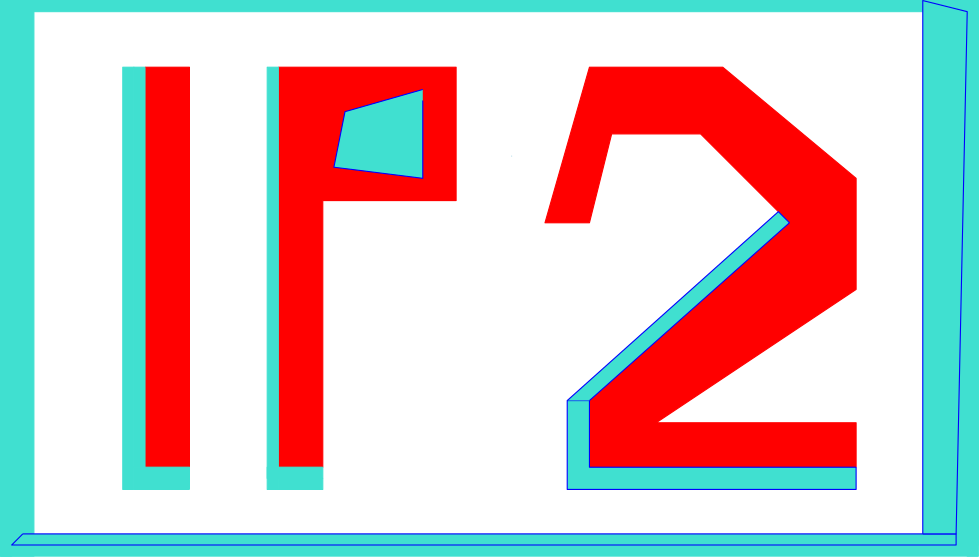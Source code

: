 <?xml version="1.0"?>
<!DOCTYPE ipe SYSTEM "ipe.dtd">
<ipe version="70107" creator="Ipe 7.2.2">
<info created="D:20170329002934" modified="D:20170401113805"/>
<ipestyle name="basic">
<symbol name="arrow/arc(spx)">
<path stroke="sym-stroke" fill="sym-stroke" pen="sym-pen">
0 0 m
-1 0.333 l
-1 -0.333 l
h
</path>
</symbol>
<symbol name="arrow/farc(spx)">
<path stroke="sym-stroke" fill="white" pen="sym-pen">
0 0 m
-1 0.333 l
-1 -0.333 l
h
</path>
</symbol>
<symbol name="arrow/ptarc(spx)">
<path stroke="sym-stroke" fill="sym-stroke" pen="sym-pen">
0 0 m
-1 0.333 l
-0.8 0 l
-1 -0.333 l
h
</path>
</symbol>
<symbol name="arrow/fptarc(spx)">
<path stroke="sym-stroke" fill="white" pen="sym-pen">
0 0 m
-1 0.333 l
-0.8 0 l
-1 -0.333 l
h
</path>
</symbol>
<symbol name="mark/circle(sx)" transformations="translations">
<path fill="sym-stroke">
0.6 0 0 0.6 0 0 e
0.4 0 0 0.4 0 0 e
</path>
</symbol>
<symbol name="mark/disk(sx)" transformations="translations">
<path fill="sym-stroke">
0.6 0 0 0.6 0 0 e
</path>
</symbol>
<symbol name="mark/fdisk(sfx)" transformations="translations">
<group>
<path fill="sym-fill">
0.5 0 0 0.5 0 0 e
</path>
<path fill="sym-stroke" fillrule="eofill">
0.6 0 0 0.6 0 0 e
0.4 0 0 0.4 0 0 e
</path>
</group>
</symbol>
<symbol name="mark/box(sx)" transformations="translations">
<path fill="sym-stroke" fillrule="eofill">
-0.6 -0.6 m
0.6 -0.6 l
0.6 0.6 l
-0.6 0.6 l
h
-0.4 -0.4 m
0.4 -0.4 l
0.4 0.4 l
-0.4 0.4 l
h
</path>
</symbol>
<symbol name="mark/square(sx)" transformations="translations">
<path fill="sym-stroke">
-0.6 -0.6 m
0.6 -0.6 l
0.6 0.6 l
-0.6 0.6 l
h
</path>
</symbol>
<symbol name="mark/fsquare(sfx)" transformations="translations">
<group>
<path fill="sym-fill">
-0.5 -0.5 m
0.5 -0.5 l
0.5 0.5 l
-0.5 0.5 l
h
</path>
<path fill="sym-stroke" fillrule="eofill">
-0.6 -0.6 m
0.6 -0.6 l
0.6 0.6 l
-0.6 0.6 l
h
-0.4 -0.4 m
0.4 -0.4 l
0.4 0.4 l
-0.4 0.4 l
h
</path>
</group>
</symbol>
<symbol name="mark/cross(sx)" transformations="translations">
<group>
<path fill="sym-stroke">
-0.43 -0.57 m
0.57 0.43 l
0.43 0.57 l
-0.57 -0.43 l
h
</path>
<path fill="sym-stroke">
-0.43 0.57 m
0.57 -0.43 l
0.43 -0.57 l
-0.57 0.43 l
h
</path>
</group>
</symbol>
<symbol name="arrow/fnormal(spx)">
<path stroke="sym-stroke" fill="white" pen="sym-pen">
0 0 m
-1 0.333 l
-1 -0.333 l
h
</path>
</symbol>
<symbol name="arrow/pointed(spx)">
<path stroke="sym-stroke" fill="sym-stroke" pen="sym-pen">
0 0 m
-1 0.333 l
-0.8 0 l
-1 -0.333 l
h
</path>
</symbol>
<symbol name="arrow/fpointed(spx)">
<path stroke="sym-stroke" fill="white" pen="sym-pen">
0 0 m
-1 0.333 l
-0.8 0 l
-1 -0.333 l
h
</path>
</symbol>
<symbol name="arrow/linear(spx)">
<path stroke="sym-stroke" pen="sym-pen">
-1 0.333 m
0 0 l
-1 -0.333 l
</path>
</symbol>
<symbol name="arrow/fdouble(spx)">
<path stroke="sym-stroke" fill="white" pen="sym-pen">
0 0 m
-1 0.333 l
-1 -0.333 l
h
-1 0 m
-2 0.333 l
-2 -0.333 l
h
</path>
</symbol>
<symbol name="arrow/double(spx)">
<path stroke="sym-stroke" fill="sym-stroke" pen="sym-pen">
0 0 m
-1 0.333 l
-1 -0.333 l
h
-1 0 m
-2 0.333 l
-2 -0.333 l
h
</path>
</symbol>
<pen name="heavier" value="0.8"/>
<pen name="fat" value="1.2"/>
<pen name="ultrafat" value="2"/>
<symbolsize name="large" value="5"/>
<symbolsize name="small" value="2"/>
<symbolsize name="tiny" value="1.1"/>
<arrowsize name="large" value="10"/>
<arrowsize name="small" value="5"/>
<arrowsize name="tiny" value="3"/>
<color name="red" value="1 0 0"/>
<color name="green" value="0 1 0"/>
<color name="blue" value="0 0 1"/>
<color name="yellow" value="1 1 0"/>
<color name="orange" value="1 0.647 0"/>
<color name="gold" value="1 0.843 0"/>
<color name="purple" value="0.627 0.125 0.941"/>
<color name="gray" value="0.745"/>
<color name="brown" value="0.647 0.165 0.165"/>
<color name="navy" value="0 0 0.502"/>
<color name="pink" value="1 0.753 0.796"/>
<color name="seagreen" value="0.18 0.545 0.341"/>
<color name="turquoise" value="0.251 0.878 0.816"/>
<color name="violet" value="0.933 0.51 0.933"/>
<color name="darkblue" value="0 0 0.545"/>
<color name="darkcyan" value="0 0.545 0.545"/>
<color name="darkgray" value="0.663"/>
<color name="darkgreen" value="0 0.392 0"/>
<color name="darkmagenta" value="0.545 0 0.545"/>
<color name="darkorange" value="1 0.549 0"/>
<color name="darkred" value="0.545 0 0"/>
<color name="lightblue" value="0.678 0.847 0.902"/>
<color name="lightcyan" value="0.878 1 1"/>
<color name="lightgray" value="0.827"/>
<color name="lightgreen" value="0.565 0.933 0.565"/>
<color name="lightyellow" value="1 1 0.878"/>
<dashstyle name="dashed" value="[4] 0"/>
<dashstyle name="dotted" value="[1 3] 0"/>
<dashstyle name="dash dotted" value="[4 2 1 2] 0"/>
<dashstyle name="dash dot dotted" value="[4 2 1 2 1 2] 0"/>
<textsize name="large" value="\large"/>
<textsize name="Large" value="\Large"/>
<textsize name="LARGE" value="\LARGE"/>
<textsize name="huge" value="\huge"/>
<textsize name="Huge" value="\Huge"/>
<textsize name="small" value="\small"/>
<textsize name="footnote" value="\footnotesize"/>
<textsize name="tiny" value="\tiny"/>
<textstyle name="center" begin="\begin{center}" end="\end{center}"/>
<textstyle name="itemize" begin="\begin{itemize}" end="\end{itemize}"/>
<textstyle name="item" begin="\begin{itemize}\item{}" end="\end{itemize}"/>
<gridsize name="4 pts" value="4"/>
<gridsize name="8 pts (~3 mm)" value="8"/>
<gridsize name="16 pts (~6 mm)" value="16"/>
<gridsize name="32 pts (~12 mm)" value="32"/>
<gridsize name="10 pts (~3.5 mm)" value="10"/>
<gridsize name="20 pts (~7 mm)" value="20"/>
<gridsize name="14 pts (~5 mm)" value="14"/>
<gridsize name="28 pts (~10 mm)" value="28"/>
<gridsize name="56 pts (~20 mm)" value="56"/>
<anglesize name="90 deg" value="90"/>
<anglesize name="60 deg" value="60"/>
<anglesize name="45 deg" value="45"/>
<anglesize name="30 deg" value="30"/>
<anglesize name="22.5 deg" value="22.5"/>
<opacity name="10%" value="0.1"/>
<opacity name="30%" value="0.3"/>
<opacity name="50%" value="0.5"/>
<opacity name="75%" value="0.75"/>
<tiling name="falling" angle="-60" step="4" width="1"/>
<tiling name="rising" angle="30" step="4" width="1"/>
</ipestyle>
<page>
<layer name="alpha"/>
<view layers="alpha" active="alpha"/>
<path layer="alpha" matrix="1 0 0 1 -12 8" stroke="lightblue" fill="red" cap="1">
356 688 m
356 688 l
</path>
<path matrix="1 0 0 1 20 8" stroke="red" fill="red">
192 720 m
208 720 l
208 576 l
192 576 l
192 720 l
192 720 l
</path>
<path matrix="1 0 0 1 4 8" stroke="red" fill="red">
256 720 m
256 576 l
272 576 l
272 672 l
320 672 l
320 720 l
256 720 l
</path>
<path matrix="1 0 0 1 -12 8" stroke="red" fill="red">
384 576 m
480 576 l
480 592 l
408 592 l
480 640 l
480 680 l
432 720 l
384 720 l
368 664 l
384 664 l
392 696 l
424 696 l
456 664 l
384 600 l
384 576 l
</path>
<path stroke="turquoise" fill="turquoise">
512 748 m
160 748 l
160 752 l
512 752 l
512 748 l
512 748 l
</path>
<path stroke="turquoise" fill="turquoise">
512 552 m
160 552 l
160 556 l
512 556 l
</path>
<path stroke="turquoise" fill="turquoise">
160 752 m
160 552 l
164 552 l
164 752 l
</path>
<path stroke="turquoise" fill="turquoise">
508 752 m
508 552 l
512 552 l
512 752 l
</path>
<path matrix="1 0 0 1 20 8" stroke="turquoise" fill="turquoise">
192 720 m
192 576 l
188 576 l
188 720 l
192 720 l
</path>
<path matrix="1 0 0 1 20 8" stroke="turquoise" fill="turquoise">
208 568 m
188 568 l
188 576 l
208 576 l
208 568 l
</path>
<path matrix="1 0 0 1 4 8" stroke="turquoise" fill="turquoise">
272 576 m
272 572 l
252 572 l
252 576 l
272 576 l
</path>
<path matrix="1 0 0 1 4 8" stroke="turquoise" fill="turquoise">
252 572 m
252 720 l
256 720 l
256 568 l
252 568 l
252 572 l
</path>
<path matrix="1 0 0 1 4 8" stroke="turquoise" fill="turquoise">
272 572 m
272 568 l
256 568 l
256 572 l
272 572 l
272 572 l
</path>
<path stroke="turquoise" fill="turquoise">
172 752 m
172 552 l
160 552 l
160 752 l
172 752 l
</path>
<path matrix="1 0 0 1 20 8" stroke="turquoise" fill="turquoise">
188 568 m
184 568 l
184 720 l
188 720 l
188 568 l
</path>
<path stroke="turquoise" fill="turquoise">
500 748 m
500 556 l
512 556 l
512 752 l
500 752 l
500 748 l
500 748 l
</path>
<path stroke="blue" fill="turquoise">
168 560 m
504 560 l
504 556 l
164 556 l
168 560 l
168 560 l
168 560 l
</path>
<path stroke="blue" fill="turquoise">
492 560 m
492 752 l
508 748 l
504 560 l
492 560 l
</path>
<path matrix="1 0 0 1 4 8" stroke="blue" fill="turquoise">
308 708 m
308 680 l
276 684 l
280 704 l
308 712 l
</path>
<path stroke="blue" fill="turquoise">
468 584 m
468 576 l
364 576 l
364 608 l
372 608 l
372 584 l
468 584 l
</path>
<path stroke="blue" fill="turquoise">
364 608 m
440 676 l
444 672 l
372 608 l
</path>
</page>
</ipe>
